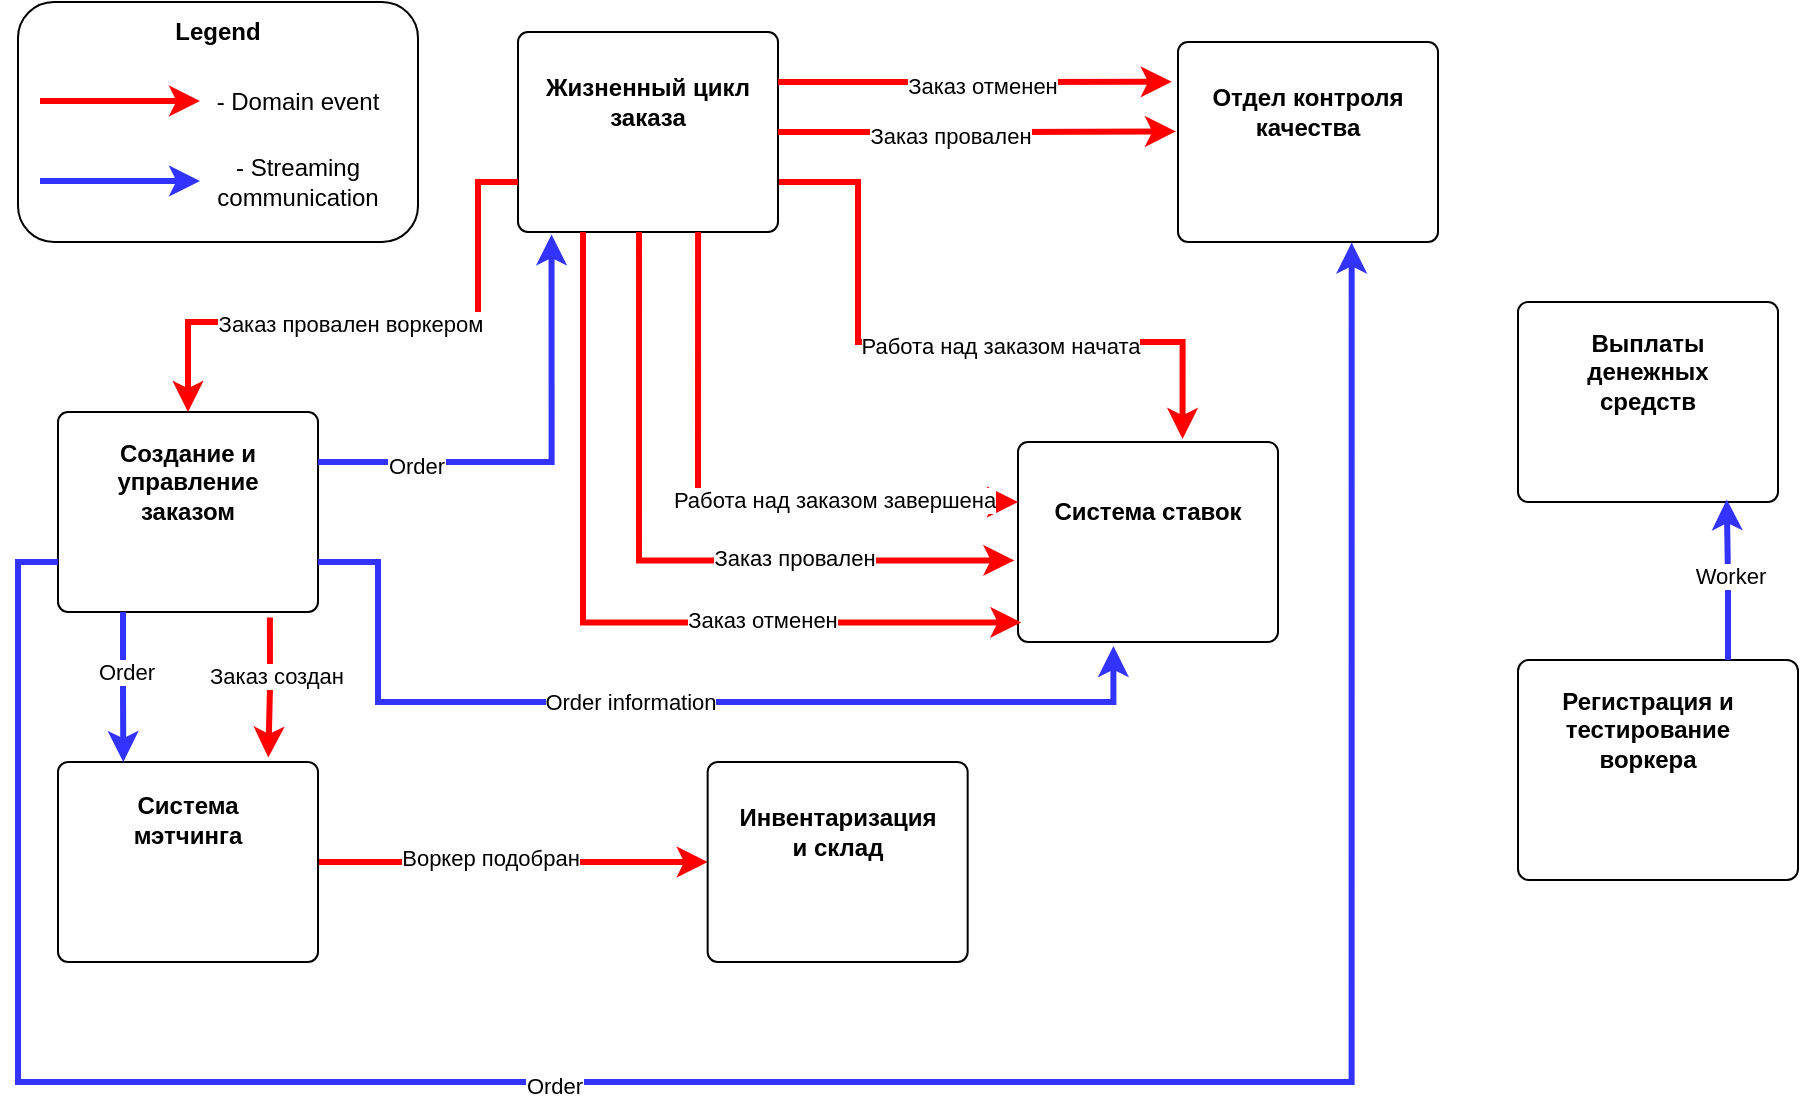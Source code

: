 <mxfile version="22.1.2" type="device">
  <diagram name="Page-1" id="lf9sXwPOh6Lc7acTnfOK">
    <mxGraphModel dx="1024" dy="998" grid="1" gridSize="10" guides="1" tooltips="1" connect="1" arrows="1" fold="1" page="1" pageScale="1" pageWidth="1169" pageHeight="827" math="0" shadow="0">
      <root>
        <mxCell id="0" />
        <mxCell id="1" parent="0" />
        <mxCell id="DlWhUFJur6gLoZN-VriO-9" value="" style="rounded=1;whiteSpace=wrap;html=1;fillColor=none;" vertex="1" parent="1">
          <mxGeometry x="20" y="30" width="200" height="120" as="geometry" />
        </mxCell>
        <mxCell id="DlWhUFJur6gLoZN-VriO-11" value="&lt;b&gt;Legend&lt;/b&gt;" style="text;html=1;strokeColor=none;fillColor=none;align=center;verticalAlign=middle;whiteSpace=wrap;rounded=1;" vertex="1" parent="1">
          <mxGeometry x="90" y="30" width="60" height="30" as="geometry" />
        </mxCell>
        <mxCell id="DlWhUFJur6gLoZN-VriO-143" value="" style="rounded=1;whiteSpace=wrap;html=1;fillColor=none;arcSize=5;" vertex="1" parent="1">
          <mxGeometry x="770" y="359" width="140" height="110" as="geometry" />
        </mxCell>
        <mxCell id="DlWhUFJur6gLoZN-VriO-144" value="&lt;b&gt;Регистрация и тестирование воркера&lt;/b&gt;" style="text;html=1;strokeColor=none;fillColor=none;align=center;verticalAlign=middle;whiteSpace=wrap;rounded=1;" vertex="1" parent="1">
          <mxGeometry x="780" y="369" width="110" height="50" as="geometry" />
        </mxCell>
        <mxCell id="DlWhUFJur6gLoZN-VriO-161" style="edgeStyle=orthogonalEdgeStyle;rounded=0;orthogonalLoop=1;jettySize=auto;html=1;exitX=1;exitY=0.75;exitDx=0;exitDy=0;strokeWidth=3;strokeColor=#FF0000;entryX=0.633;entryY=-0.015;entryDx=0;entryDy=0;entryPerimeter=0;" edge="1" parent="1" source="DlWhUFJur6gLoZN-VriO-145" target="DlWhUFJur6gLoZN-VriO-157">
          <mxGeometry relative="1" as="geometry">
            <mxPoint x="450" y="290" as="targetPoint" />
            <Array as="points">
              <mxPoint x="440" y="120" />
              <mxPoint x="440" y="200" />
              <mxPoint x="602" y="200" />
            </Array>
          </mxGeometry>
        </mxCell>
        <mxCell id="DlWhUFJur6gLoZN-VriO-172" value="Работа над заказом начата" style="edgeLabel;html=1;align=center;verticalAlign=middle;resizable=0;points=[];" vertex="1" connectable="0" parent="DlWhUFJur6gLoZN-VriO-161">
          <mxGeometry x="0.153" y="-2" relative="1" as="geometry">
            <mxPoint as="offset" />
          </mxGeometry>
        </mxCell>
        <mxCell id="DlWhUFJur6gLoZN-VriO-145" value="" style="rounded=1;whiteSpace=wrap;html=1;fillColor=none;arcSize=5;" vertex="1" parent="1">
          <mxGeometry x="270" y="45" width="130" height="100" as="geometry" />
        </mxCell>
        <mxCell id="DlWhUFJur6gLoZN-VriO-146" value="&lt;b&gt;Жизненный цикл заказа&lt;/b&gt;" style="text;html=1;strokeColor=none;fillColor=none;align=center;verticalAlign=middle;whiteSpace=wrap;rounded=1;" vertex="1" parent="1">
          <mxGeometry x="280" y="55" width="110" height="50" as="geometry" />
        </mxCell>
        <mxCell id="DlWhUFJur6gLoZN-VriO-147" value="" style="rounded=1;whiteSpace=wrap;html=1;fillColor=none;arcSize=5;" vertex="1" parent="1">
          <mxGeometry x="600" y="50" width="130" height="100" as="geometry" />
        </mxCell>
        <mxCell id="DlWhUFJur6gLoZN-VriO-148" value="&lt;b&gt;Отдел контроля качества&lt;/b&gt;" style="text;html=1;strokeColor=none;fillColor=none;align=center;verticalAlign=middle;whiteSpace=wrap;rounded=1;" vertex="1" parent="1">
          <mxGeometry x="610" y="60" width="110" height="50" as="geometry" />
        </mxCell>
        <mxCell id="DlWhUFJur6gLoZN-VriO-179" style="edgeStyle=orthogonalEdgeStyle;rounded=0;orthogonalLoop=1;jettySize=auto;html=1;exitX=1;exitY=0.5;exitDx=0;exitDy=0;entryX=0;entryY=0.5;entryDx=0;entryDy=0;strokeWidth=3;strokeColor=#FF0000;" edge="1" parent="1" source="DlWhUFJur6gLoZN-VriO-149" target="DlWhUFJur6gLoZN-VriO-151">
          <mxGeometry relative="1" as="geometry" />
        </mxCell>
        <mxCell id="DlWhUFJur6gLoZN-VriO-180" value="Воркер подобран" style="edgeLabel;html=1;align=center;verticalAlign=middle;resizable=0;points=[];" vertex="1" connectable="0" parent="DlWhUFJur6gLoZN-VriO-179">
          <mxGeometry x="-0.122" y="2" relative="1" as="geometry">
            <mxPoint as="offset" />
          </mxGeometry>
        </mxCell>
        <mxCell id="DlWhUFJur6gLoZN-VriO-149" value="" style="rounded=1;whiteSpace=wrap;html=1;fillColor=none;arcSize=5;" vertex="1" parent="1">
          <mxGeometry x="40" y="410" width="130" height="100" as="geometry" />
        </mxCell>
        <mxCell id="DlWhUFJur6gLoZN-VriO-150" value="&lt;b&gt;Система мэтчинга&lt;/b&gt;" style="text;html=1;strokeColor=none;fillColor=none;align=center;verticalAlign=middle;whiteSpace=wrap;rounded=1;strokeWidth=2;" vertex="1" parent="1">
          <mxGeometry x="50" y="414" width="110" height="50" as="geometry" />
        </mxCell>
        <mxCell id="DlWhUFJur6gLoZN-VriO-151" value="" style="rounded=1;whiteSpace=wrap;html=1;fillColor=none;arcSize=5;" vertex="1" parent="1">
          <mxGeometry x="364.83" y="410" width="130" height="100" as="geometry" />
        </mxCell>
        <mxCell id="DlWhUFJur6gLoZN-VriO-152" value="&lt;b&gt;Инвентаризация и склад&lt;/b&gt;" style="text;html=1;strokeColor=none;fillColor=none;align=center;verticalAlign=middle;whiteSpace=wrap;rounded=1;" vertex="1" parent="1">
          <mxGeometry x="374.83" y="420" width="110" height="50" as="geometry" />
        </mxCell>
        <mxCell id="DlWhUFJur6gLoZN-VriO-155" value="" style="rounded=1;whiteSpace=wrap;html=1;fillColor=none;arcSize=5;" vertex="1" parent="1">
          <mxGeometry x="770" y="180" width="130" height="100" as="geometry" />
        </mxCell>
        <mxCell id="DlWhUFJur6gLoZN-VriO-156" value="&lt;b&gt;Выплаты денежных средств&lt;/b&gt;" style="text;html=1;strokeColor=none;fillColor=none;align=center;verticalAlign=middle;whiteSpace=wrap;rounded=1;" vertex="1" parent="1">
          <mxGeometry x="780" y="190" width="110" height="50" as="geometry" />
        </mxCell>
        <mxCell id="DlWhUFJur6gLoZN-VriO-157" value="" style="rounded=1;whiteSpace=wrap;html=1;fillColor=none;arcSize=5;" vertex="1" parent="1">
          <mxGeometry x="520" y="250" width="130" height="100" as="geometry" />
        </mxCell>
        <mxCell id="DlWhUFJur6gLoZN-VriO-158" value="&lt;b&gt;Система ставок&lt;/b&gt;" style="text;html=1;strokeColor=none;fillColor=none;align=center;verticalAlign=middle;whiteSpace=wrap;rounded=1;" vertex="1" parent="1">
          <mxGeometry x="530" y="260" width="110" height="50" as="geometry" />
        </mxCell>
        <mxCell id="DlWhUFJur6gLoZN-VriO-175" value="" style="edgeStyle=orthogonalEdgeStyle;rounded=0;orthogonalLoop=1;jettySize=auto;html=1;strokeColor=#FF0000;strokeWidth=3;entryX=0.809;entryY=-0.022;entryDx=0;entryDy=0;entryPerimeter=0;exitX=0.815;exitY=1.028;exitDx=0;exitDy=0;exitPerimeter=0;" edge="1" parent="1" source="DlWhUFJur6gLoZN-VriO-159" target="DlWhUFJur6gLoZN-VriO-149">
          <mxGeometry relative="1" as="geometry" />
        </mxCell>
        <mxCell id="DlWhUFJur6gLoZN-VriO-176" value="Заказ создан" style="edgeLabel;html=1;align=center;verticalAlign=middle;resizable=0;points=[];" vertex="1" connectable="0" parent="DlWhUFJur6gLoZN-VriO-175">
          <mxGeometry x="-0.181" y="3" relative="1" as="geometry">
            <mxPoint as="offset" />
          </mxGeometry>
        </mxCell>
        <mxCell id="DlWhUFJur6gLoZN-VriO-159" value="" style="rounded=1;whiteSpace=wrap;html=1;fillColor=none;arcSize=5;" vertex="1" parent="1">
          <mxGeometry x="40" y="235" width="130" height="100" as="geometry" />
        </mxCell>
        <mxCell id="DlWhUFJur6gLoZN-VriO-160" value="&lt;b&gt;Создание и управление заказом&lt;/b&gt;" style="text;html=1;strokeColor=none;fillColor=none;align=center;verticalAlign=middle;whiteSpace=wrap;rounded=1;" vertex="1" parent="1">
          <mxGeometry x="50" y="245" width="110" height="50" as="geometry" />
        </mxCell>
        <mxCell id="DlWhUFJur6gLoZN-VriO-163" value="" style="endArrow=classic;html=1;rounded=0;strokeWidth=3;strokeColor=#FF0000;" edge="1" parent="1">
          <mxGeometry width="50" height="50" relative="1" as="geometry">
            <mxPoint x="31" y="79.5" as="sourcePoint" />
            <mxPoint x="111" y="79.5" as="targetPoint" />
          </mxGeometry>
        </mxCell>
        <mxCell id="DlWhUFJur6gLoZN-VriO-164" value="" style="endArrow=classic;html=1;rounded=0;strokeWidth=3;strokeColor=#3333FF;" edge="1" parent="1">
          <mxGeometry width="50" height="50" relative="1" as="geometry">
            <mxPoint x="31" y="119.5" as="sourcePoint" />
            <mxPoint x="111" y="119.5" as="targetPoint" />
          </mxGeometry>
        </mxCell>
        <mxCell id="DlWhUFJur6gLoZN-VriO-165" value="- Streaming communication" style="text;html=1;strokeColor=none;fillColor=none;align=center;verticalAlign=middle;whiteSpace=wrap;rounded=0;" vertex="1" parent="1">
          <mxGeometry x="110" y="105" width="100" height="30" as="geometry" />
        </mxCell>
        <mxCell id="DlWhUFJur6gLoZN-VriO-166" value="- Domain event" style="text;html=1;strokeColor=none;fillColor=none;align=center;verticalAlign=middle;whiteSpace=wrap;rounded=0;" vertex="1" parent="1">
          <mxGeometry x="110" y="65" width="100" height="30" as="geometry" />
        </mxCell>
        <mxCell id="DlWhUFJur6gLoZN-VriO-167" style="edgeStyle=orthogonalEdgeStyle;rounded=0;orthogonalLoop=1;jettySize=auto;html=1;exitX=0.25;exitY=1;exitDx=0;exitDy=0;entryX=0.013;entryY=0.902;entryDx=0;entryDy=0;strokeWidth=3;strokeColor=#FF0000;entryPerimeter=0;" edge="1" parent="1" source="DlWhUFJur6gLoZN-VriO-145" target="DlWhUFJur6gLoZN-VriO-157">
          <mxGeometry relative="1" as="geometry">
            <mxPoint x="290" y="222.48" as="sourcePoint" />
            <mxPoint x="410" y="377.48" as="targetPoint" />
            <Array as="points">
              <mxPoint x="302" y="340" />
            </Array>
          </mxGeometry>
        </mxCell>
        <mxCell id="DlWhUFJur6gLoZN-VriO-169" value="Заказ отменен" style="edgeLabel;html=1;align=center;verticalAlign=middle;resizable=0;points=[];" vertex="1" connectable="0" parent="DlWhUFJur6gLoZN-VriO-167">
          <mxGeometry x="0.374" y="1" relative="1" as="geometry">
            <mxPoint as="offset" />
          </mxGeometry>
        </mxCell>
        <mxCell id="DlWhUFJur6gLoZN-VriO-170" style="edgeStyle=orthogonalEdgeStyle;rounded=0;orthogonalLoop=1;jettySize=auto;html=1;exitX=0.25;exitY=1;exitDx=0;exitDy=0;entryX=-0.014;entryY=0.592;entryDx=0;entryDy=0;strokeWidth=3;strokeColor=#FF0000;entryPerimeter=0;" edge="1" parent="1" target="DlWhUFJur6gLoZN-VriO-157">
          <mxGeometry relative="1" as="geometry">
            <mxPoint x="330.52" y="145" as="sourcePoint" />
            <mxPoint x="549.52" y="340" as="targetPoint" />
            <Array as="points">
              <mxPoint x="330" y="309" />
            </Array>
          </mxGeometry>
        </mxCell>
        <mxCell id="DlWhUFJur6gLoZN-VriO-171" value="Заказ провален" style="edgeLabel;html=1;align=center;verticalAlign=middle;resizable=0;points=[];" vertex="1" connectable="0" parent="DlWhUFJur6gLoZN-VriO-170">
          <mxGeometry x="0.374" y="1" relative="1" as="geometry">
            <mxPoint as="offset" />
          </mxGeometry>
        </mxCell>
        <mxCell id="DlWhUFJur6gLoZN-VriO-173" style="edgeStyle=orthogonalEdgeStyle;rounded=0;orthogonalLoop=1;jettySize=auto;html=1;exitX=0.25;exitY=1;exitDx=0;exitDy=0;strokeWidth=3;strokeColor=#FF0000;" edge="1" parent="1">
          <mxGeometry relative="1" as="geometry">
            <mxPoint x="360.04" y="145" as="sourcePoint" />
            <mxPoint x="520" y="280" as="targetPoint" />
            <Array as="points">
              <mxPoint x="360" y="280" />
            </Array>
          </mxGeometry>
        </mxCell>
        <mxCell id="DlWhUFJur6gLoZN-VriO-174" value="Работа над заказом завершена" style="edgeLabel;html=1;align=center;verticalAlign=middle;resizable=0;points=[];" vertex="1" connectable="0" parent="DlWhUFJur6gLoZN-VriO-173">
          <mxGeometry x="0.374" y="1" relative="1" as="geometry">
            <mxPoint as="offset" />
          </mxGeometry>
        </mxCell>
        <mxCell id="DlWhUFJur6gLoZN-VriO-181" style="edgeStyle=orthogonalEdgeStyle;rounded=0;orthogonalLoop=1;jettySize=auto;html=1;exitX=1;exitY=0.25;exitDx=0;exitDy=0;entryX=-0.024;entryY=0.199;entryDx=0;entryDy=0;entryPerimeter=0;strokeWidth=3;strokeColor=#FF0000;" edge="1" parent="1" source="DlWhUFJur6gLoZN-VriO-145" target="DlWhUFJur6gLoZN-VriO-147">
          <mxGeometry relative="1" as="geometry" />
        </mxCell>
        <mxCell id="DlWhUFJur6gLoZN-VriO-182" value="Заказ отменен" style="edgeLabel;html=1;align=center;verticalAlign=middle;resizable=0;points=[];" vertex="1" connectable="0" parent="DlWhUFJur6gLoZN-VriO-181">
          <mxGeometry x="0.026" y="-2" relative="1" as="geometry">
            <mxPoint x="1" as="offset" />
          </mxGeometry>
        </mxCell>
        <mxCell id="DlWhUFJur6gLoZN-VriO-183" style="edgeStyle=orthogonalEdgeStyle;rounded=0;orthogonalLoop=1;jettySize=auto;html=1;exitX=1;exitY=0.5;exitDx=0;exitDy=0;entryX=-0.008;entryY=0.447;entryDx=0;entryDy=0;entryPerimeter=0;strokeWidth=3;strokeColor=#FF0000;" edge="1" parent="1" source="DlWhUFJur6gLoZN-VriO-145" target="DlWhUFJur6gLoZN-VriO-147">
          <mxGeometry relative="1" as="geometry" />
        </mxCell>
        <mxCell id="DlWhUFJur6gLoZN-VriO-184" value="Заказ провален" style="edgeLabel;html=1;align=center;verticalAlign=middle;resizable=0;points=[];" vertex="1" connectable="0" parent="DlWhUFJur6gLoZN-VriO-183">
          <mxGeometry x="-0.139" y="-2" relative="1" as="geometry">
            <mxPoint as="offset" />
          </mxGeometry>
        </mxCell>
        <mxCell id="DlWhUFJur6gLoZN-VriO-185" style="edgeStyle=orthogonalEdgeStyle;rounded=0;orthogonalLoop=1;jettySize=auto;html=1;exitX=0;exitY=0.75;exitDx=0;exitDy=0;entryX=0.5;entryY=0;entryDx=0;entryDy=0;strokeWidth=3;strokeColor=#FF0000;" edge="1" parent="1" source="DlWhUFJur6gLoZN-VriO-145" target="DlWhUFJur6gLoZN-VriO-159">
          <mxGeometry relative="1" as="geometry">
            <Array as="points">
              <mxPoint x="250" y="120" />
              <mxPoint x="250" y="190" />
              <mxPoint x="105" y="190" />
            </Array>
          </mxGeometry>
        </mxCell>
        <mxCell id="DlWhUFJur6gLoZN-VriO-188" value="Заказ провален воркером" style="edgeLabel;html=1;align=center;verticalAlign=middle;resizable=0;points=[];" vertex="1" connectable="0" parent="DlWhUFJur6gLoZN-VriO-185">
          <mxGeometry x="0.102" y="1" relative="1" as="geometry">
            <mxPoint as="offset" />
          </mxGeometry>
        </mxCell>
        <mxCell id="DlWhUFJur6gLoZN-VriO-189" style="edgeStyle=orthogonalEdgeStyle;rounded=0;orthogonalLoop=1;jettySize=auto;html=1;exitX=1;exitY=0.75;exitDx=0;exitDy=0;entryX=0.367;entryY=1.02;entryDx=0;entryDy=0;entryPerimeter=0;strokeWidth=3;strokeColor=#3333FF;" edge="1" parent="1" source="DlWhUFJur6gLoZN-VriO-159" target="DlWhUFJur6gLoZN-VriO-157">
          <mxGeometry relative="1" as="geometry">
            <Array as="points">
              <mxPoint x="200" y="310" />
              <mxPoint x="200" y="380" />
              <mxPoint x="568" y="380" />
            </Array>
          </mxGeometry>
        </mxCell>
        <mxCell id="DlWhUFJur6gLoZN-VriO-190" value="Order information" style="edgeLabel;html=1;align=center;verticalAlign=middle;resizable=0;points=[];" vertex="1" connectable="0" parent="DlWhUFJur6gLoZN-VriO-189">
          <mxGeometry x="-0.088" relative="1" as="geometry">
            <mxPoint as="offset" />
          </mxGeometry>
        </mxCell>
        <mxCell id="DlWhUFJur6gLoZN-VriO-191" style="edgeStyle=orthogonalEdgeStyle;rounded=0;orthogonalLoop=1;jettySize=auto;html=1;exitX=1;exitY=0.25;exitDx=0;exitDy=0;entryX=0.129;entryY=1.012;entryDx=0;entryDy=0;entryPerimeter=0;strokeWidth=3;strokeColor=#3333FF;" edge="1" parent="1" source="DlWhUFJur6gLoZN-VriO-159" target="DlWhUFJur6gLoZN-VriO-145">
          <mxGeometry relative="1" as="geometry" />
        </mxCell>
        <mxCell id="DlWhUFJur6gLoZN-VriO-192" value="Order" style="edgeLabel;html=1;align=center;verticalAlign=middle;resizable=0;points=[];" vertex="1" connectable="0" parent="DlWhUFJur6gLoZN-VriO-191">
          <mxGeometry x="-0.579" y="-2" relative="1" as="geometry">
            <mxPoint as="offset" />
          </mxGeometry>
        </mxCell>
        <mxCell id="DlWhUFJur6gLoZN-VriO-193" style="edgeStyle=orthogonalEdgeStyle;rounded=0;orthogonalLoop=1;jettySize=auto;html=1;exitX=0.25;exitY=1;exitDx=0;exitDy=0;entryX=0.206;entryY=-0.08;entryDx=0;entryDy=0;entryPerimeter=0;strokeWidth=3;strokeColor=#3333FF;" edge="1" parent="1" source="DlWhUFJur6gLoZN-VriO-159" target="DlWhUFJur6gLoZN-VriO-150">
          <mxGeometry relative="1" as="geometry" />
        </mxCell>
        <mxCell id="DlWhUFJur6gLoZN-VriO-194" value="Order" style="edgeLabel;html=1;align=center;verticalAlign=middle;resizable=0;points=[];" vertex="1" connectable="0" parent="DlWhUFJur6gLoZN-VriO-193">
          <mxGeometry x="-0.259" y="1" relative="1" as="geometry">
            <mxPoint y="2" as="offset" />
          </mxGeometry>
        </mxCell>
        <mxCell id="DlWhUFJur6gLoZN-VriO-195" style="edgeStyle=orthogonalEdgeStyle;rounded=0;orthogonalLoop=1;jettySize=auto;html=1;exitX=0;exitY=0.75;exitDx=0;exitDy=0;entryX=0.668;entryY=1.003;entryDx=0;entryDy=0;entryPerimeter=0;strokeWidth=3;strokeColor=#3333FF;" edge="1" parent="1" source="DlWhUFJur6gLoZN-VriO-159" target="DlWhUFJur6gLoZN-VriO-147">
          <mxGeometry relative="1" as="geometry">
            <Array as="points">
              <mxPoint x="20" y="310" />
              <mxPoint x="20" y="570" />
              <mxPoint x="687" y="570" />
            </Array>
          </mxGeometry>
        </mxCell>
        <mxCell id="DlWhUFJur6gLoZN-VriO-196" value="Order" style="edgeLabel;html=1;align=center;verticalAlign=middle;resizable=0;points=[];" vertex="1" connectable="0" parent="DlWhUFJur6gLoZN-VriO-195">
          <mxGeometry x="-0.199" y="-2" relative="1" as="geometry">
            <mxPoint as="offset" />
          </mxGeometry>
        </mxCell>
        <mxCell id="DlWhUFJur6gLoZN-VriO-198" style="edgeStyle=orthogonalEdgeStyle;rounded=0;orthogonalLoop=1;jettySize=auto;html=1;exitX=0.75;exitY=0;exitDx=0;exitDy=0;entryX=0.803;entryY=0.987;entryDx=0;entryDy=0;entryPerimeter=0;strokeWidth=3;strokeColor=#3333FF;" edge="1" parent="1" source="DlWhUFJur6gLoZN-VriO-143" target="DlWhUFJur6gLoZN-VriO-155">
          <mxGeometry relative="1" as="geometry" />
        </mxCell>
        <mxCell id="DlWhUFJur6gLoZN-VriO-199" value="Worker" style="edgeLabel;html=1;align=center;verticalAlign=middle;resizable=0;points=[];" vertex="1" connectable="0" parent="DlWhUFJur6gLoZN-VriO-198">
          <mxGeometry x="0.053" y="-1" relative="1" as="geometry">
            <mxPoint as="offset" />
          </mxGeometry>
        </mxCell>
      </root>
    </mxGraphModel>
  </diagram>
</mxfile>
